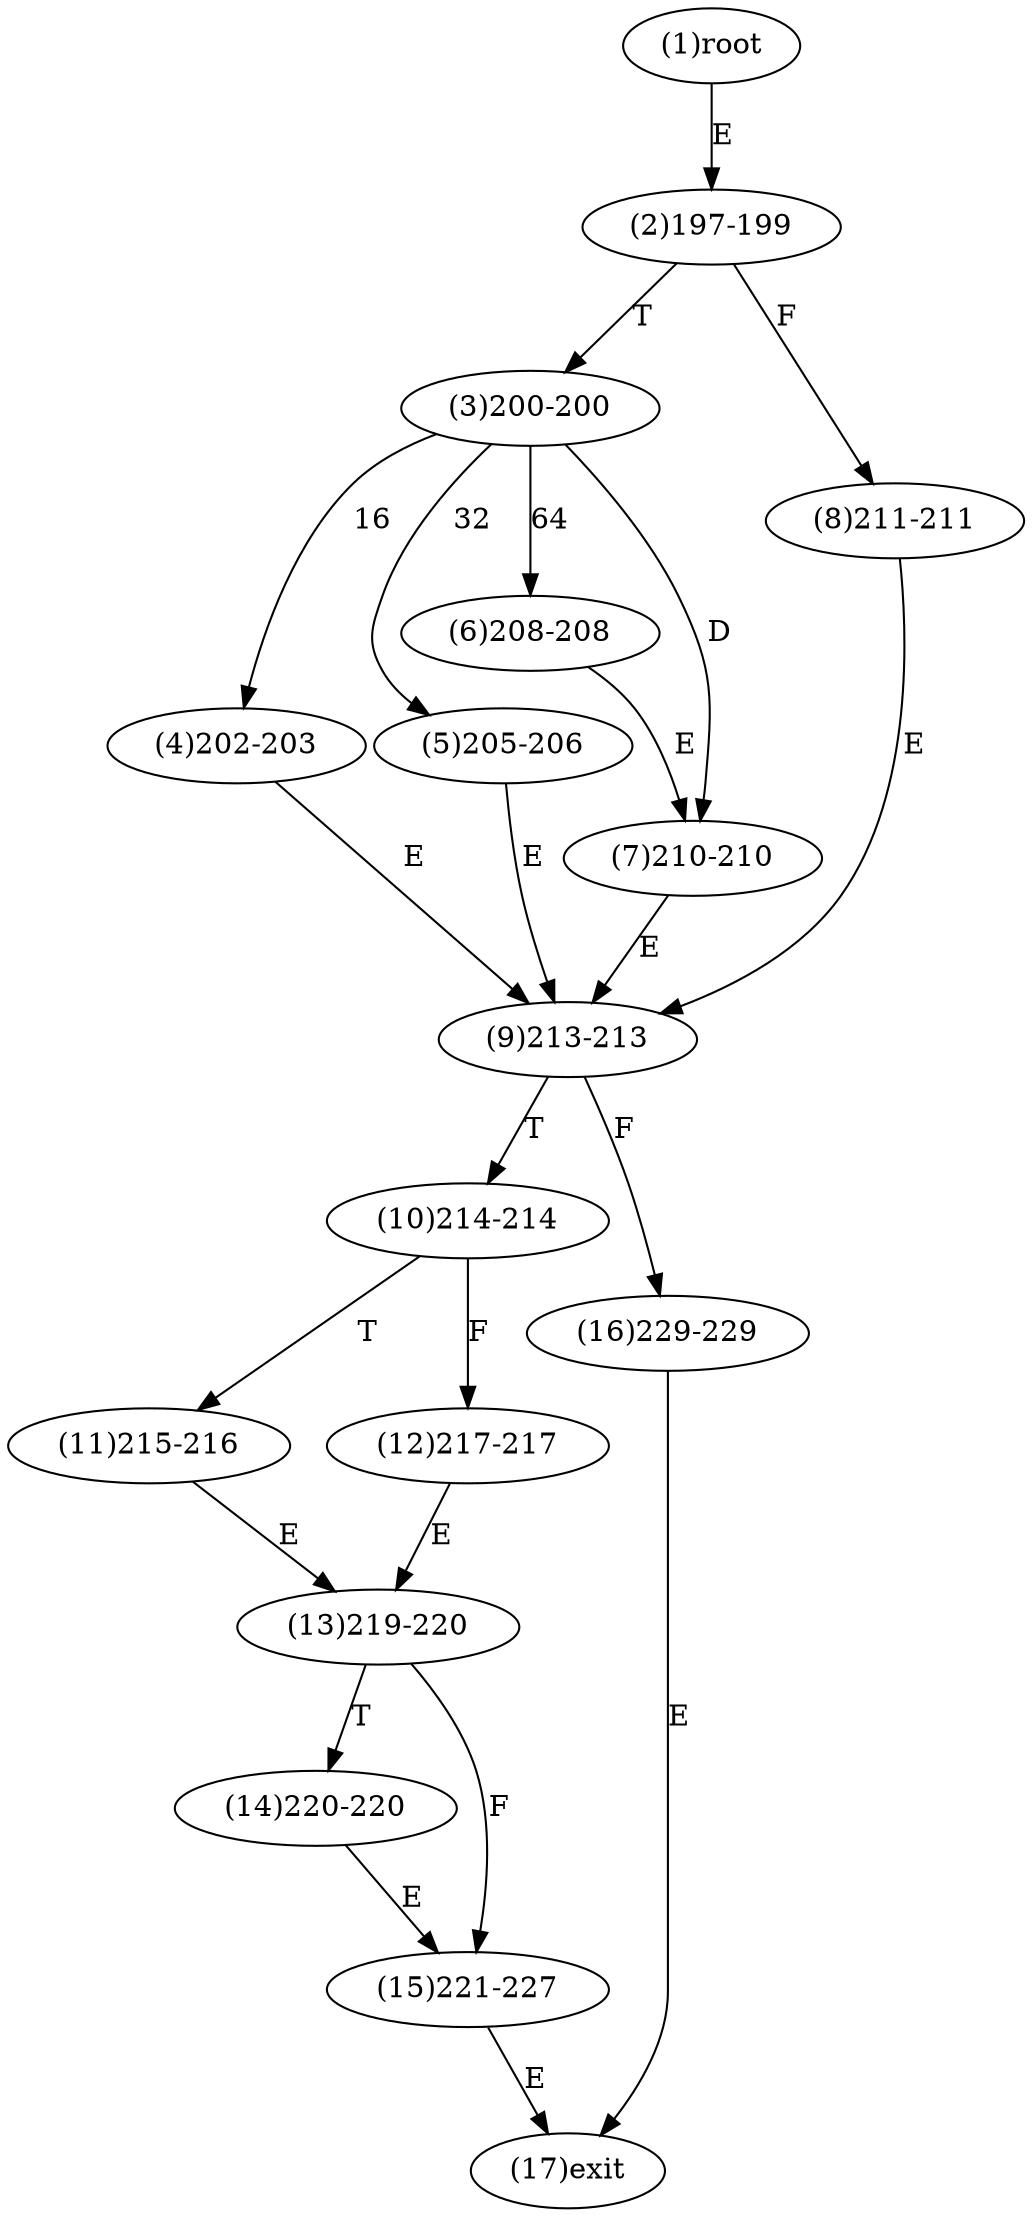 digraph "" { 
1[ label="(1)root"];
2[ label="(2)197-199"];
3[ label="(3)200-200"];
4[ label="(4)202-203"];
5[ label="(5)205-206"];
6[ label="(6)208-208"];
7[ label="(7)210-210"];
8[ label="(8)211-211"];
9[ label="(9)213-213"];
10[ label="(10)214-214"];
11[ label="(11)215-216"];
12[ label="(12)217-217"];
13[ label="(13)219-220"];
14[ label="(14)220-220"];
15[ label="(15)221-227"];
17[ label="(17)exit"];
16[ label="(16)229-229"];
1->2[ label="E"];
2->8[ label="F"];
2->3[ label="T"];
3->4[ label="16"];
3->5[ label="32"];
3->6[ label="64"];
3->7[ label="D"];
4->9[ label="E"];
5->9[ label="E"];
6->7[ label="E"];
7->9[ label="E"];
8->9[ label="E"];
9->16[ label="F"];
9->10[ label="T"];
10->12[ label="F"];
10->11[ label="T"];
11->13[ label="E"];
12->13[ label="E"];
13->15[ label="F"];
13->14[ label="T"];
14->15[ label="E"];
15->17[ label="E"];
16->17[ label="E"];
}